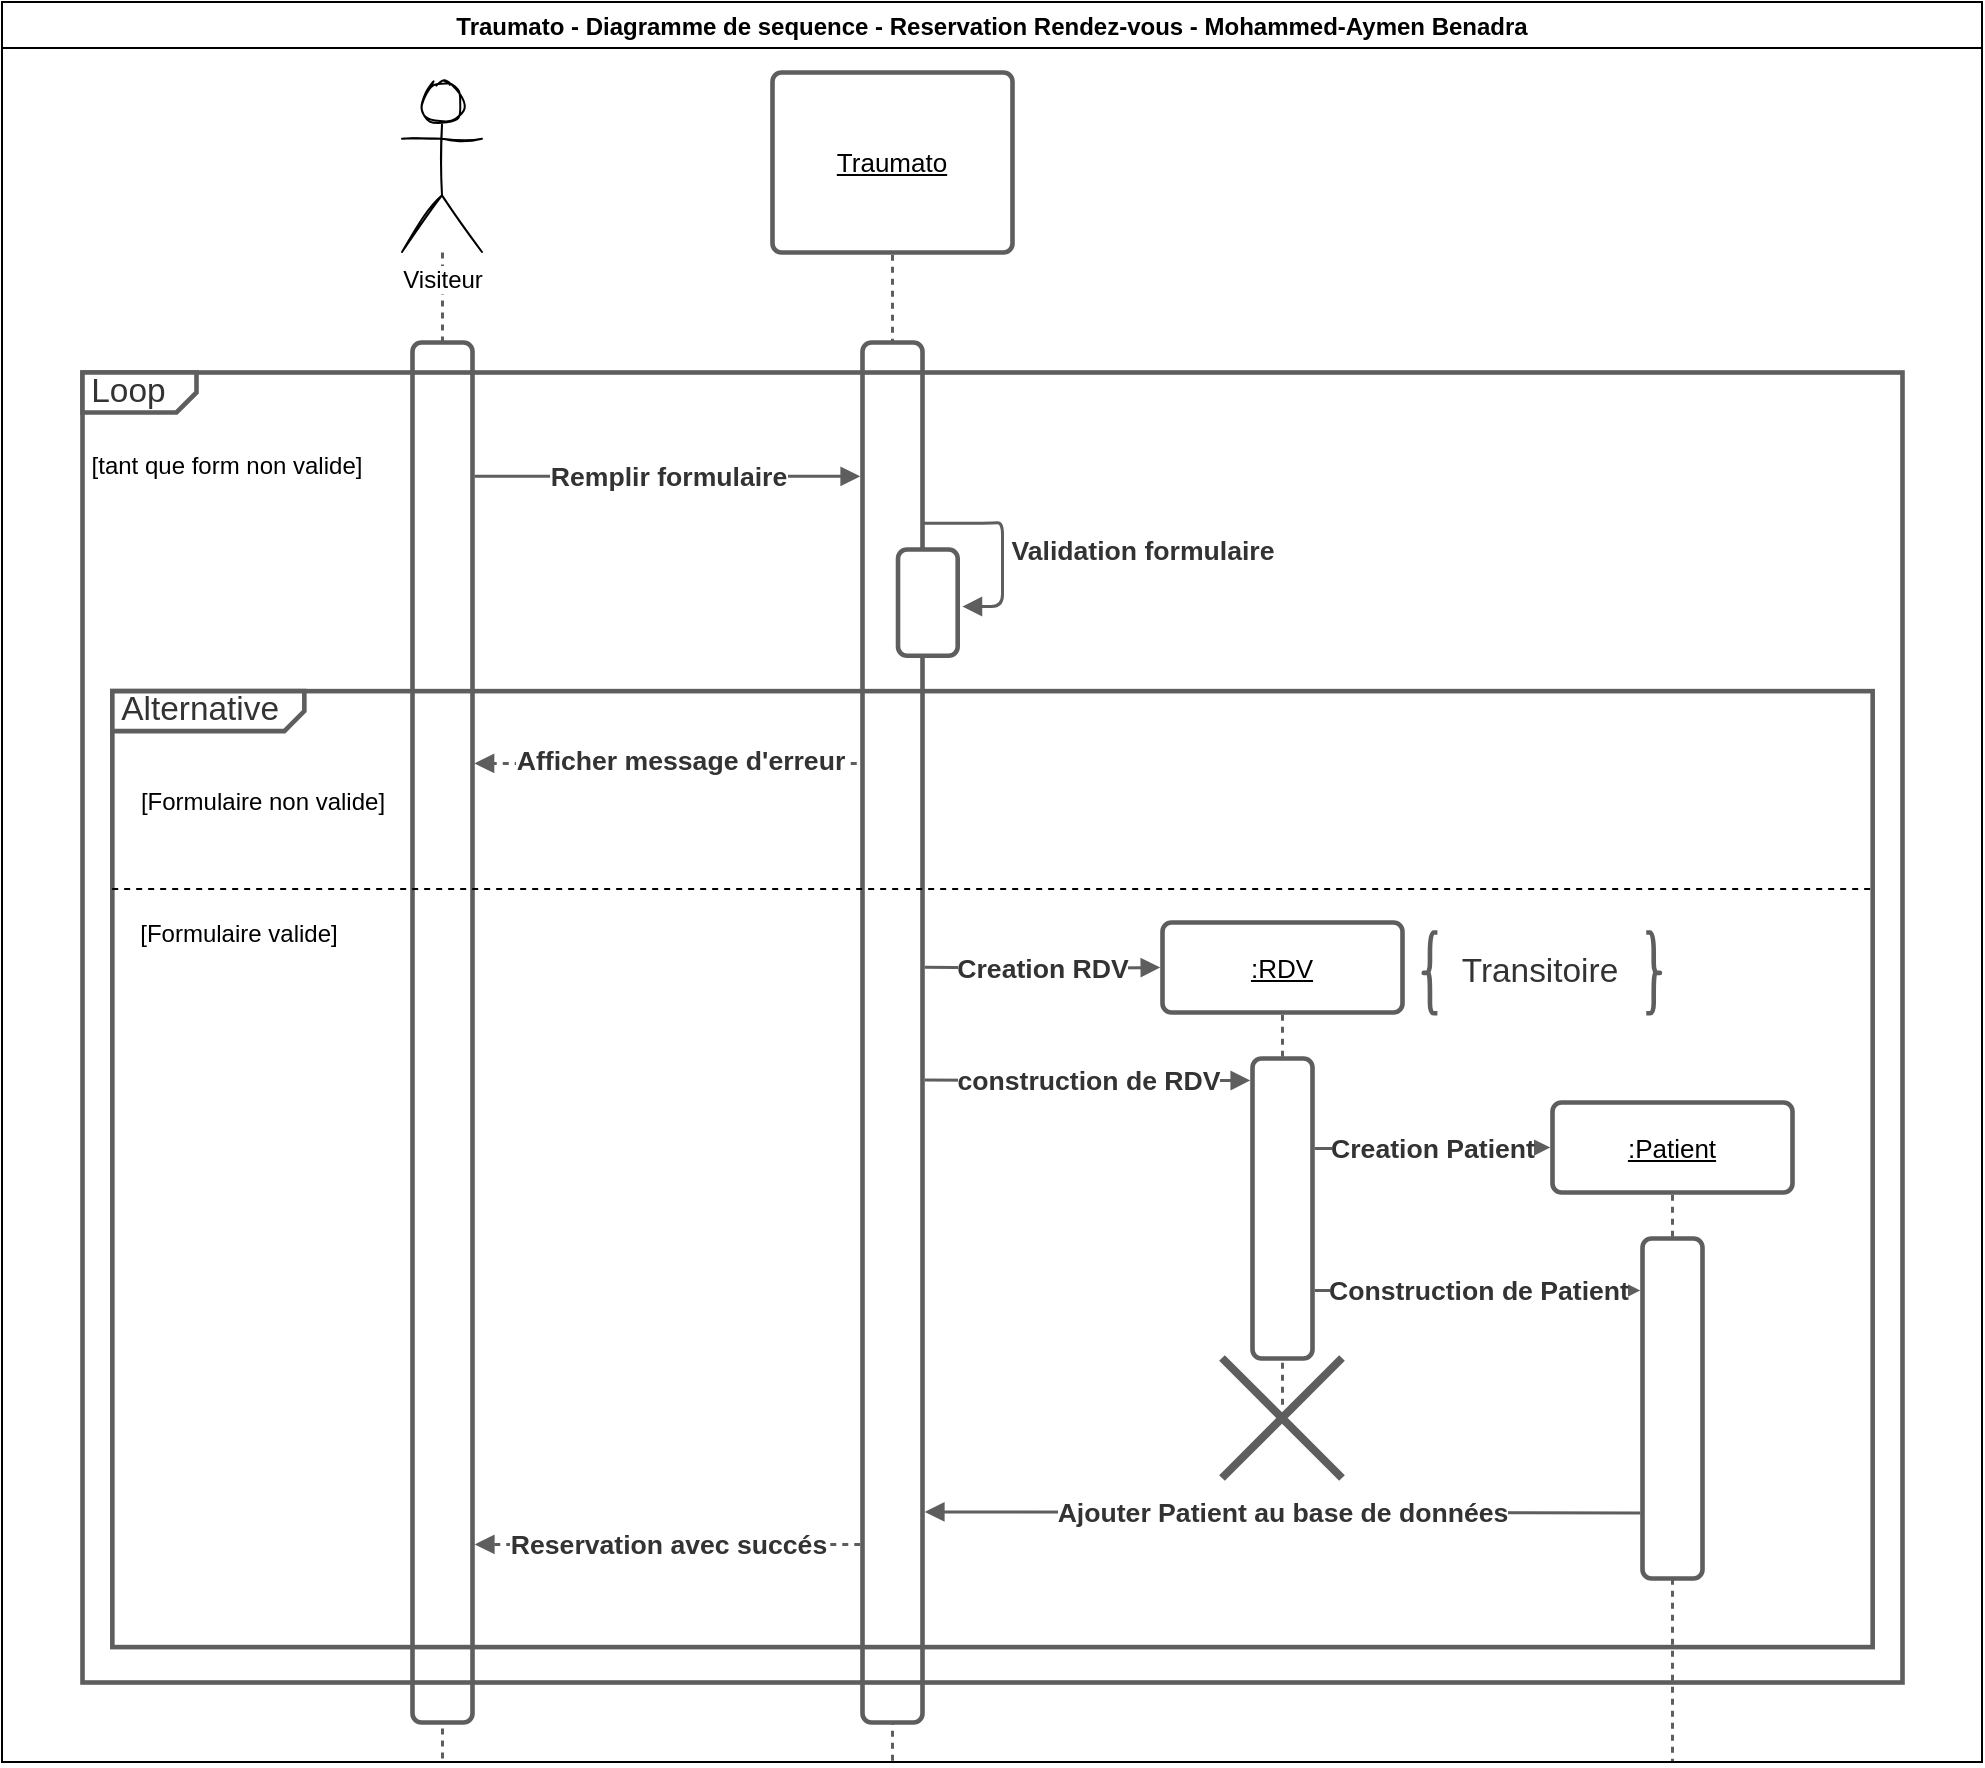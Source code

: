 <mxfile version="16.1.2" type="device"><diagram id="k3Z9OBtUkIeNkZ__pcZ5" name="Page-1"><mxGraphModel dx="886" dy="1574" grid="1" gridSize="10" guides="1" tooltips="1" connect="1" arrows="1" fold="1" page="1" pageScale="1" pageWidth="850" pageHeight="1100" math="0" shadow="0"><root><mxCell id="0"/><mxCell id="1" parent="0"/><UserObject label="" lucidchartObjectId="7YUI.U9n641K" id="EU_3EU2vnNnRD9PXpDMZ-5"><mxCell style="html=1;jettySize=18;whiteSpace=wrap;fontSize=13;strokeColor=#5E5E5E;dashed=1;fixDash=1;strokeWidth=1.5;rounded=1;arcSize=12;edgeStyle=orthogonalEdgeStyle;startArrow=none;endArrow=none;exitX=0.5;exitY=1.013;exitPerimeter=0;" parent="1" source="EU_3EU2vnNnRD9PXpDMZ-9" edge="1"><mxGeometry width="100" height="100" relative="1" as="geometry"><Array as="points"/><mxPoint x="495" y="860" as="targetPoint"/></mxGeometry></mxCell></UserObject><UserObject label="" lucidchartObjectId="kZUI8iqIMw5y" id="EU_3EU2vnNnRD9PXpDMZ-6"><mxCell style="html=1;jettySize=18;whiteSpace=wrap;fontSize=13;strokeColor=#5E5E5E;dashed=1;fixDash=1;strokeWidth=1.5;rounded=1;arcSize=12;edgeStyle=orthogonalEdgeStyle;startArrow=none;endArrow=none;" parent="1" source="RNXW9_bJy9b2hiXbb07C-1" edge="1"><mxGeometry width="100" height="100" relative="1" as="geometry"><Array as="points"/><mxPoint x="270" y="860" as="targetPoint"/><mxPoint x="270" y="106.17" as="sourcePoint"/></mxGeometry></mxCell></UserObject><UserObject label="" lucidchartObjectId="wZUI4tTccZja" id="EU_3EU2vnNnRD9PXpDMZ-7"><mxCell style="html=1;jettySize=18;whiteSpace=wrap;fontSize=13;strokeColor=#5E5E5E;dashed=1;fixDash=1;strokeWidth=1.5;rounded=1;arcSize=12;edgeStyle=orthogonalEdgeStyle;startArrow=none;endArrow=none;exitX=0.5;exitY=1.025;exitPerimeter=0;entryX=0.5;entryY=0.429;entryPerimeter=0;" parent="1" source="EU_3EU2vnNnRD9PXpDMZ-10" target="EU_3EU2vnNnRD9PXpDMZ-24" edge="1"><mxGeometry width="100" height="100" relative="1" as="geometry"><Array as="points"/></mxGeometry></mxCell></UserObject><UserObject label="" lucidchartObjectId="UZUIGy9OpWQf" id="EU_3EU2vnNnRD9PXpDMZ-8"><mxCell style="html=1;overflow=block;blockSpacing=1;whiteSpace=wrap;fontSize=13;spacing=0;strokeColor=#5e5e5e;strokeOpacity=100;rounded=1;absoluteArcSize=1;arcSize=9;strokeWidth=2.3;" parent="1" vertex="1"><mxGeometry x="255" y="150" width="30" height="690" as="geometry"/></mxCell></UserObject><UserObject label="Traumato" lucidchartObjectId="MpVIH7mWoejJ" id="EU_3EU2vnNnRD9PXpDMZ-9"><mxCell style="html=1;overflow=block;blockSpacing=1;whiteSpace=wrap;fontSize=13;fontStyle=4;spacing=3.8;strokeColor=#5e5e5e;strokeOpacity=100;rounded=1;absoluteArcSize=1;arcSize=9;strokeWidth=2.3;" parent="1" vertex="1"><mxGeometry x="435" y="15" width="120" height="90" as="geometry"/></mxCell></UserObject><UserObject label=":RDV" lucidchartObjectId="RpVIqMV2LOsC" id="EU_3EU2vnNnRD9PXpDMZ-10"><mxCell style="html=1;overflow=block;blockSpacing=1;whiteSpace=wrap;fontSize=13;fontStyle=4;spacing=3.8;strokeColor=#5e5e5e;strokeOpacity=100;rounded=1;absoluteArcSize=1;arcSize=9;strokeWidth=2.3;" parent="1" vertex="1"><mxGeometry x="630" y="440" width="120" height="45" as="geometry"/></mxCell></UserObject><UserObject label="" lucidchartObjectId="zkWIkq4V4qQG" id="EU_3EU2vnNnRD9PXpDMZ-12"><mxCell style="html=1;jettySize=18;whiteSpace=wrap;fontSize=13;strokeColor=#5E5E5E;strokeWidth=1.5;rounded=1;arcSize=12;edgeStyle=orthogonalEdgeStyle;startArrow=none;endArrow=block;endFill=1;exitX=1.038;exitY=0.097;exitPerimeter=0;entryX=-0.038;entryY=0.097;entryPerimeter=0;" parent="1" source="EU_3EU2vnNnRD9PXpDMZ-8" target="EU_3EU2vnNnRD9PXpDMZ-11" edge="1"><mxGeometry width="100" height="100" relative="1" as="geometry"><Array as="points"/></mxGeometry></mxCell></UserObject><mxCell id="EU_3EU2vnNnRD9PXpDMZ-13" value="Remplir formulaire" style="text;html=1;resizable=0;labelBackgroundColor=default;align=center;verticalAlign=middle;fontStyle=1;fontColor=#333333;fontSize=13.3;" parent="EU_3EU2vnNnRD9PXpDMZ-12" vertex="1"><mxGeometry relative="1" as="geometry"><mxPoint as="offset"/></mxGeometry></mxCell><UserObject label="" lucidchartObjectId="vlWI41UcQu9~" id="EU_3EU2vnNnRD9PXpDMZ-16"><mxCell style="html=1;jettySize=18;whiteSpace=wrap;fontSize=13;strokeColor=#5E5E5E;dashed=1;fixDash=1;strokeWidth=1.5;rounded=1;arcSize=12;edgeStyle=orthogonalEdgeStyle;startArrow=none;endArrow=block;endFill=1;exitX=-0.096;exitY=0.305;exitPerimeter=0;exitDx=0;exitDy=0;entryX=1.033;entryY=0.305;entryDx=0;entryDy=0;entryPerimeter=0;" parent="1" source="EU_3EU2vnNnRD9PXpDMZ-11" target="EU_3EU2vnNnRD9PXpDMZ-8" edge="1"><mxGeometry width="100" height="100" relative="1" as="geometry"><Array as="points"/><mxPoint x="476.25" y="421.06" as="sourcePoint"/><mxPoint x="290" y="360" as="targetPoint"/></mxGeometry></mxCell></UserObject><mxCell id="EU_3EU2vnNnRD9PXpDMZ-17" value="Afficher message d'erreur" style="text;html=1;resizable=0;labelBackgroundColor=default;align=center;verticalAlign=middle;fontStyle=1;fontColor=#333333;fontSize=13.3;" parent="EU_3EU2vnNnRD9PXpDMZ-16" vertex="1"><mxGeometry relative="1" as="geometry"><mxPoint x="7" y="-2" as="offset"/></mxGeometry></mxCell><UserObject label="" lucidchartObjectId="QnWIvqXTxIrj" id="EU_3EU2vnNnRD9PXpDMZ-18"><mxCell style="html=1;jettySize=18;whiteSpace=wrap;fontSize=13;strokeColor=#5E5E5E;strokeWidth=1.5;rounded=1;arcSize=12;edgeStyle=orthogonalEdgeStyle;startArrow=none;endArrow=block;endFill=1;exitX=1.038;exitY=0.376;exitPerimeter=0;entryX=-0.009;entryY=0.5;entryPerimeter=0;" parent="1" target="EU_3EU2vnNnRD9PXpDMZ-10" edge="1"><mxGeometry width="100" height="100" relative="1" as="geometry"><Array as="points"/><mxPoint x="511.14" y="462.376" as="sourcePoint"/></mxGeometry></mxCell></UserObject><mxCell id="EU_3EU2vnNnRD9PXpDMZ-19" value="Creation RDV" style="text;html=1;resizable=0;labelBackgroundColor=default;align=center;verticalAlign=middle;fontStyle=1;fontColor=#333333;fontSize=13.3;" parent="EU_3EU2vnNnRD9PXpDMZ-18" vertex="1"><mxGeometry relative="1" as="geometry"><mxPoint as="offset"/></mxGeometry></mxCell><UserObject label="" lucidchartObjectId="f4ZIc1ev4jUC" id="EU_3EU2vnNnRD9PXpDMZ-24"><mxCell style="html=1;overflow=block;blockSpacing=1;whiteSpace=wrap;shape=mxgraph.sysml.x;strokeWidth=4;fontSize=13;spacing=0;strokeColor=#5e5e5e;strokeOpacity=100;rounded=1;absoluteArcSize=1;arcSize=9;" parent="1" vertex="1"><mxGeometry x="660" y="658" width="60" height="60" as="geometry"/></mxCell></UserObject><UserObject label="" lucidchartObjectId="F4ZI1F3~n0wp" id="EU_3EU2vnNnRD9PXpDMZ-25"><mxCell style="html=1;overflow=block;blockSpacing=1;whiteSpace=wrap;fontSize=13;spacing=0;strokeColor=#5e5e5e;strokeOpacity=100;rounded=1;absoluteArcSize=1;arcSize=9;strokeWidth=2.3;" parent="1" vertex="1"><mxGeometry x="675" y="508" width="30" height="150" as="geometry"/></mxCell></UserObject><UserObject label="" lucidchartObjectId="p5ZIC3N0U87f" id="EU_3EU2vnNnRD9PXpDMZ-26"><mxCell style="html=1;jettySize=18;whiteSpace=wrap;fontSize=13;strokeColor=#5E5E5E;strokeWidth=1.5;rounded=1;arcSize=12;edgeStyle=orthogonalEdgeStyle;startArrow=none;endArrow=block;endFill=1;exitX=1.038;exitY=0.466;exitPerimeter=0;entryX=-0.037;entryY=0.073;entryPerimeter=0;" parent="1" target="EU_3EU2vnNnRD9PXpDMZ-25" edge="1"><mxGeometry width="100" height="100" relative="1" as="geometry"><Array as="points"/><mxPoint x="511.14" y="518.716" as="sourcePoint"/></mxGeometry></mxCell></UserObject><mxCell id="EU_3EU2vnNnRD9PXpDMZ-27" value="construction de RDV" style="text;html=1;resizable=0;labelBackgroundColor=default;align=center;verticalAlign=middle;fontStyle=1;fontColor=#333333;fontSize=13.3;" parent="EU_3EU2vnNnRD9PXpDMZ-26" vertex="1"><mxGeometry relative="1" as="geometry"><mxPoint as="offset"/></mxGeometry></mxCell><UserObject label="" lucidchartObjectId="R9ZIA9GUHnFY" id="EU_3EU2vnNnRD9PXpDMZ-28"><mxCell style="html=1;jettySize=18;whiteSpace=wrap;fontSize=13;strokeColor=#5E5E5E;strokeWidth=1.5;rounded=1;arcSize=12;edgeStyle=orthogonalEdgeStyle;startArrow=none;endArrow=block;endFill=1;exitX=1.038;exitY=0.3;exitPerimeter=0;entryX=-0.009;entryY=0.5;entryPerimeter=0;" parent="1" source="EU_3EU2vnNnRD9PXpDMZ-25" target="EU_3EU2vnNnRD9PXpDMZ-30" edge="1"><mxGeometry width="100" height="100" relative="1" as="geometry"><Array as="points"/></mxGeometry></mxCell></UserObject><mxCell id="EU_3EU2vnNnRD9PXpDMZ-29" value="Creation Patient" style="text;html=1;resizable=0;labelBackgroundColor=default;align=center;verticalAlign=middle;fontStyle=1;fontColor=#333333;fontSize=13.3;" parent="EU_3EU2vnNnRD9PXpDMZ-28" vertex="1"><mxGeometry relative="1" as="geometry"><mxPoint as="offset"/></mxGeometry></mxCell><UserObject label=":Patient" lucidchartObjectId="Y9ZIzPPqCIAU" id="EU_3EU2vnNnRD9PXpDMZ-30"><mxCell style="html=1;overflow=block;blockSpacing=1;whiteSpace=wrap;fontSize=13;fontStyle=4;spacing=3.8;strokeColor=#5e5e5e;strokeOpacity=100;rounded=1;absoluteArcSize=1;arcSize=9;strokeWidth=2.3;" parent="1" vertex="1"><mxGeometry x="825" y="530" width="120" height="45" as="geometry"/></mxCell></UserObject><UserObject label="" lucidchartObjectId="t_ZIlKLgJE6K" id="EU_3EU2vnNnRD9PXpDMZ-31"><mxCell style="html=1;jettySize=18;whiteSpace=wrap;fontSize=13;strokeColor=#5E5E5E;dashed=1;fixDash=1;strokeWidth=1.5;rounded=1;arcSize=12;edgeStyle=orthogonalEdgeStyle;startArrow=none;endArrow=none;exitX=0.5;exitY=1.025;exitPerimeter=0;" parent="1" source="EU_3EU2vnNnRD9PXpDMZ-30" edge="1"><mxGeometry width="100" height="100" relative="1" as="geometry"><Array as="points"/><mxPoint x="885" y="860" as="targetPoint"/></mxGeometry></mxCell></UserObject><UserObject label="" lucidchartObjectId="i.ZI7zxQPvNo" id="EU_3EU2vnNnRD9PXpDMZ-32"><mxCell style="html=1;overflow=block;blockSpacing=1;whiteSpace=wrap;fontSize=13;spacing=0;strokeColor=#5e5e5e;strokeOpacity=100;rounded=1;absoluteArcSize=1;arcSize=9;strokeWidth=2.3;" parent="1" vertex="1"><mxGeometry x="870" y="598" width="30" height="170" as="geometry"/></mxCell></UserObject><UserObject label="" lucidchartObjectId="q.ZIl6MSwr6M" id="EU_3EU2vnNnRD9PXpDMZ-33"><mxCell style="html=1;jettySize=18;whiteSpace=wrap;fontSize=13;strokeColor=#5E5E5E;strokeWidth=1.5;rounded=1;arcSize=12;edgeStyle=orthogonalEdgeStyle;startArrow=none;endArrow=block;endFill=1;exitX=1.038;exitY=0.773;exitPerimeter=0;entryX=-0.037;entryY=0.153;entryPerimeter=0;" parent="1" source="EU_3EU2vnNnRD9PXpDMZ-25" target="EU_3EU2vnNnRD9PXpDMZ-32" edge="1"><mxGeometry width="100" height="100" relative="1" as="geometry"><Array as="points"/></mxGeometry></mxCell></UserObject><mxCell id="EU_3EU2vnNnRD9PXpDMZ-34" value="Construction de Patient" style="text;html=1;resizable=0;labelBackgroundColor=default;align=center;verticalAlign=middle;fontStyle=1;fontColor=#333333;fontSize=13.3;" parent="EU_3EU2vnNnRD9PXpDMZ-33" vertex="1"><mxGeometry relative="1" as="geometry"><mxPoint as="offset"/></mxGeometry></mxCell><UserObject label="" lucidchartObjectId="be0IBsUJOm4_" id="EU_3EU2vnNnRD9PXpDMZ-35"><mxCell style="html=1;jettySize=18;whiteSpace=wrap;fontSize=13;strokeColor=#5E5E5E;strokeWidth=1.5;rounded=1;arcSize=12;edgeStyle=orthogonalEdgeStyle;startArrow=none;endArrow=block;endFill=1;exitX=-0.037;exitY=0.807;exitPerimeter=0;entryX=1.038;entryY=0.811;entryPerimeter=0;" parent="1" source="EU_3EU2vnNnRD9PXpDMZ-32" edge="1"><mxGeometry width="100" height="100" relative="1" as="geometry"><Array as="points"/><mxPoint x="511.14" y="734.686" as="targetPoint"/></mxGeometry></mxCell></UserObject><mxCell id="EU_3EU2vnNnRD9PXpDMZ-36" value="Ajouter Patient au base de données" style="text;html=1;resizable=0;labelBackgroundColor=default;align=center;verticalAlign=middle;fontStyle=1;fontColor=#333333;fontSize=13.3;" parent="EU_3EU2vnNnRD9PXpDMZ-35" vertex="1"><mxGeometry relative="1" as="geometry"><mxPoint as="offset"/></mxGeometry></mxCell><UserObject label="" lucidchartObjectId="eg0IRuTKKvwL" id="EU_3EU2vnNnRD9PXpDMZ-37"><mxCell style="html=1;jettySize=18;whiteSpace=wrap;fontSize=13;strokeColor=#5E5E5E;dashed=1;fixDash=1;strokeWidth=1.5;rounded=1;arcSize=12;edgeStyle=orthogonalEdgeStyle;startArrow=none;endArrow=block;endFill=1;exitX=-0.037;exitY=0.837;exitPerimeter=0;entryX=1.038;entryY=0.837;entryPerimeter=0;" parent="1" edge="1"><mxGeometry width="100" height="100" relative="1" as="geometry"><Array as="points"/><mxPoint x="478.89" y="750.962" as="sourcePoint"/><mxPoint x="286.14" y="750.962" as="targetPoint"/></mxGeometry></mxCell></UserObject><mxCell id="EU_3EU2vnNnRD9PXpDMZ-38" value="Reservation avec succés" style="text;html=1;resizable=0;labelBackgroundColor=default;align=center;verticalAlign=middle;fontStyle=1;fontColor=#333333;fontSize=13.3;" parent="EU_3EU2vnNnRD9PXpDMZ-37" vertex="1"><mxGeometry relative="1" as="geometry"><mxPoint as="offset"/></mxGeometry></mxCell><UserObject label="" lucidchartObjectId="FEVI99oMj0mm" id="EU_3EU2vnNnRD9PXpDMZ-11"><mxCell style="html=1;overflow=block;blockSpacing=1;whiteSpace=wrap;fontSize=13;spacing=0;strokeColor=#5e5e5e;strokeOpacity=100;rounded=1;absoluteArcSize=1;arcSize=9;strokeWidth=2.3;" parent="1" vertex="1"><mxGeometry x="480" y="150" width="30" height="690" as="geometry"/></mxCell></UserObject><UserObject label="" lucidchartObjectId="ZkWI_d1nmOB_" id="EU_3EU2vnNnRD9PXpDMZ-14"><mxCell style="html=1;jettySize=18;whiteSpace=wrap;fontSize=13;strokeColor=#5E5E5E;strokeWidth=1.5;rounded=1;arcSize=12;edgeStyle=orthogonalEdgeStyle;startArrow=none;endArrow=block;endFill=1;entryX=1.079;entryY=0.537;entryPerimeter=0;entryDx=0;entryDy=0;exitX=1;exitY=0.131;exitDx=0;exitDy=0;exitPerimeter=0;" parent="1" source="EU_3EU2vnNnRD9PXpDMZ-11" target="EU_3EU2vnNnRD9PXpDMZ-39" edge="1"><mxGeometry width="100" height="100" relative="1" as="geometry"><Array as="points"><mxPoint x="540" y="240"/><mxPoint x="530" y="240"/><mxPoint x="550" y="240"/><mxPoint x="550" y="282"/></Array><mxPoint x="555.002" y="208" as="sourcePoint"/><mxPoint x="612.51" y="332.67" as="targetPoint"/></mxGeometry></mxCell></UserObject><mxCell id="EU_3EU2vnNnRD9PXpDMZ-15" value="Validation formulaire" style="text;html=1;resizable=0;labelBackgroundColor=default;align=center;verticalAlign=middle;fontStyle=1;fontColor=#333333;fontSize=13.3;" parent="EU_3EU2vnNnRD9PXpDMZ-14" vertex="1"><mxGeometry x="-0.11" relative="1" as="geometry"><mxPoint x="70" y="8" as="offset"/></mxGeometry></mxCell><UserObject label="&amp;nbsp;Loop" lucidchartObjectId="Xj0IKSOvDtSW" id="EU_3EU2vnNnRD9PXpDMZ-2"><mxCell style="html=1;blockSpacing=1;whiteSpace=wrap;shape=mxgraph.sysml.package2;xSize=90;overflow=fill;fontSize=16.7;fontColor=#333333;align=left;spacing=0;strokeColor=#5e5e5e;strokeOpacity=100;rounded=1;absoluteArcSize=1;arcSize=9;strokeWidth=2.3;labelX=57.5;" parent="1" vertex="1"><mxGeometry x="90" y="165" width="910" height="655" as="geometry"/></mxCell></UserObject><UserObject label="&amp;nbsp;Alternative" lucidchartObjectId="0lWIf72aN.W8" id="EU_3EU2vnNnRD9PXpDMZ-1"><mxCell style="html=1;blockSpacing=1;whiteSpace=wrap;shape=mxgraph.sysml.package2;xSize=90;overflow=fill;fontSize=16.7;fontColor=#333333;align=left;spacing=0;strokeColor=#5e5e5e;strokeOpacity=100;rounded=1;absoluteArcSize=1;arcSize=9;strokeWidth=2.3;labelX=96.33;" parent="EU_3EU2vnNnRD9PXpDMZ-2" vertex="1"><mxGeometry x="14.918" y="159.324" width="880.164" height="477.973" as="geometry"/></mxCell></UserObject><UserObject label="" lucidchartObjectId="ii0IzofBxtJx" id="EU_3EU2vnNnRD9PXpDMZ-39"><mxCell style="html=1;overflow=block;blockSpacing=1;whiteSpace=wrap;fontSize=13;spacing=0;strokeColor=#5e5e5e;strokeOpacity=100;rounded=1;absoluteArcSize=1;arcSize=9;strokeWidth=2.3;" parent="EU_3EU2vnNnRD9PXpDMZ-2" vertex="1"><mxGeometry x="407.76" y="88.514" width="29.836" height="53.108" as="geometry"/></mxCell></UserObject><mxCell id="F9ST-A8wkeryiR8oYkTf-2" value="[tant que form non valide]" style="text;html=1;strokeColor=none;fillColor=none;align=center;verticalAlign=middle;whiteSpace=wrap;rounded=0;" parent="EU_3EU2vnNnRD9PXpDMZ-2" vertex="1"><mxGeometry y="29.505" width="145" height="35.405" as="geometry"/></mxCell><mxCell id="F9ST-A8wkeryiR8oYkTf-11" value="[Formulaire non valide]" style="text;html=1;strokeColor=none;fillColor=none;align=center;verticalAlign=middle;whiteSpace=wrap;rounded=0;" parent="EU_3EU2vnNnRD9PXpDMZ-2" vertex="1"><mxGeometry x="17.92" y="197.09" width="145" height="35.405" as="geometry"/></mxCell><mxCell id="F9ST-A8wkeryiR8oYkTf-15" value="" style="line;strokeWidth=1;fillColor=none;align=left;verticalAlign=middle;spacingTop=-1;spacingLeft=3;spacingRight=3;rotatable=0;labelPosition=right;points=[];portConstraint=eastwest;dashed=1;" parent="EU_3EU2vnNnRD9PXpDMZ-2" vertex="1"><mxGeometry x="15.08" y="253.739" width="880" height="9.441" as="geometry"/></mxCell><mxCell id="F9ST-A8wkeryiR8oYkTf-14" value="" style="group;fillColor=none;" parent="EU_3EU2vnNnRD9PXpDMZ-2" vertex="1" connectable="0"><mxGeometry x="670" y="280" width="119.34" height="40.41" as="geometry"/></mxCell><mxCell id="EU_3EU2vnNnRD9PXpDMZ-21" value="" style="shape=curlyBracket;rounded=1;strokeOpacity=100;whiteSpace=wrap;fontSize=16.7;fontColor=#333333;spacing=0;strokeColor=#5e5e5e;strokeWidth=2.3;" parent="F9ST-A8wkeryiR8oYkTf-14" vertex="1"><mxGeometry width="7.459" height="40.41" as="geometry"/></mxCell><mxCell id="EU_3EU2vnNnRD9PXpDMZ-22" value="" style="shape=curlyBracket;rounded=1;flipH=1;strokeOpacity=100;whiteSpace=wrap;fontSize=16.7;fontColor=#333333;spacing=0;strokeColor=#5e5e5e;strokeWidth=2.3;" parent="F9ST-A8wkeryiR8oYkTf-14" vertex="1"><mxGeometry x="111.881" width="7.459" height="40.41" as="geometry"/></mxCell><mxCell id="EU_3EU2vnNnRD9PXpDMZ-23" value="Transitoire" style="strokeColor=none;fillColor=none;fontColor=#333333;whiteSpace=wrap;fontSize=16.7;spacing=0;strokeOpacity=100;rounded=1;absoluteArcSize=1;arcSize=9;strokeWidth=2.3;" parent="F9ST-A8wkeryiR8oYkTf-14" vertex="1"><mxGeometry x="7.459" width="104.423" height="40.41" as="geometry"/></mxCell><mxCell id="6NZIJYRfAq4CwB3lhZXT-11" value="[Formulaire valide]" style="text;html=1;strokeColor=none;fillColor=none;align=center;verticalAlign=middle;whiteSpace=wrap;rounded=0;" parent="EU_3EU2vnNnRD9PXpDMZ-2" vertex="1"><mxGeometry x="16.08" y="263.18" width="124.92" height="35.41" as="geometry"/></mxCell><mxCell id="RNXW9_bJy9b2hiXbb07C-1" value="Visiteur" style="shape=umlActor;verticalLabelPosition=bottom;verticalAlign=top;html=1;outlineConnect=0;sketch=1;shadow=0;gradientColor=none;fillColor=default;noLabel=0;labelPadding=0;container=0;align=center;labelBackgroundColor=default;labelBorderColor=none;" parent="1" vertex="1"><mxGeometry x="250" y="20" width="40" height="85" as="geometry"/></mxCell><mxCell id="bhirb7yy_QWD1Xd6kIxx-1" value="Traumato - Diagramme de sequence - Reservation Rendez-vous - Mohammed-Aymen Benadra" style="swimlane;" vertex="1" parent="1"><mxGeometry x="50" y="-20" width="990" height="880" as="geometry"/></mxCell></root></mxGraphModel></diagram></mxfile>